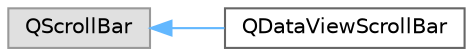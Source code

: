 digraph "Graphical Class Hierarchy"
{
 // LATEX_PDF_SIZE
  bgcolor="transparent";
  edge [fontname=Helvetica,fontsize=10,labelfontname=Helvetica,labelfontsize=10];
  node [fontname=Helvetica,fontsize=10,shape=box,height=0.2,width=0.4];
  rankdir="LR";
  Node0 [id="Node000000",label="QScrollBar",height=0.2,width=0.4,color="grey60", fillcolor="#E0E0E0", style="filled",tooltip=" "];
  Node0 -> Node1 [id="edge549_Node000000_Node000001",dir="back",color="steelblue1",style="solid",tooltip=" "];
  Node1 [id="Node000001",label="QDataViewScrollBar",height=0.2,width=0.4,color="grey40", fillcolor="white", style="filled",URL="$class_q_data_view_scroll_bar.html",tooltip=" "];
}
